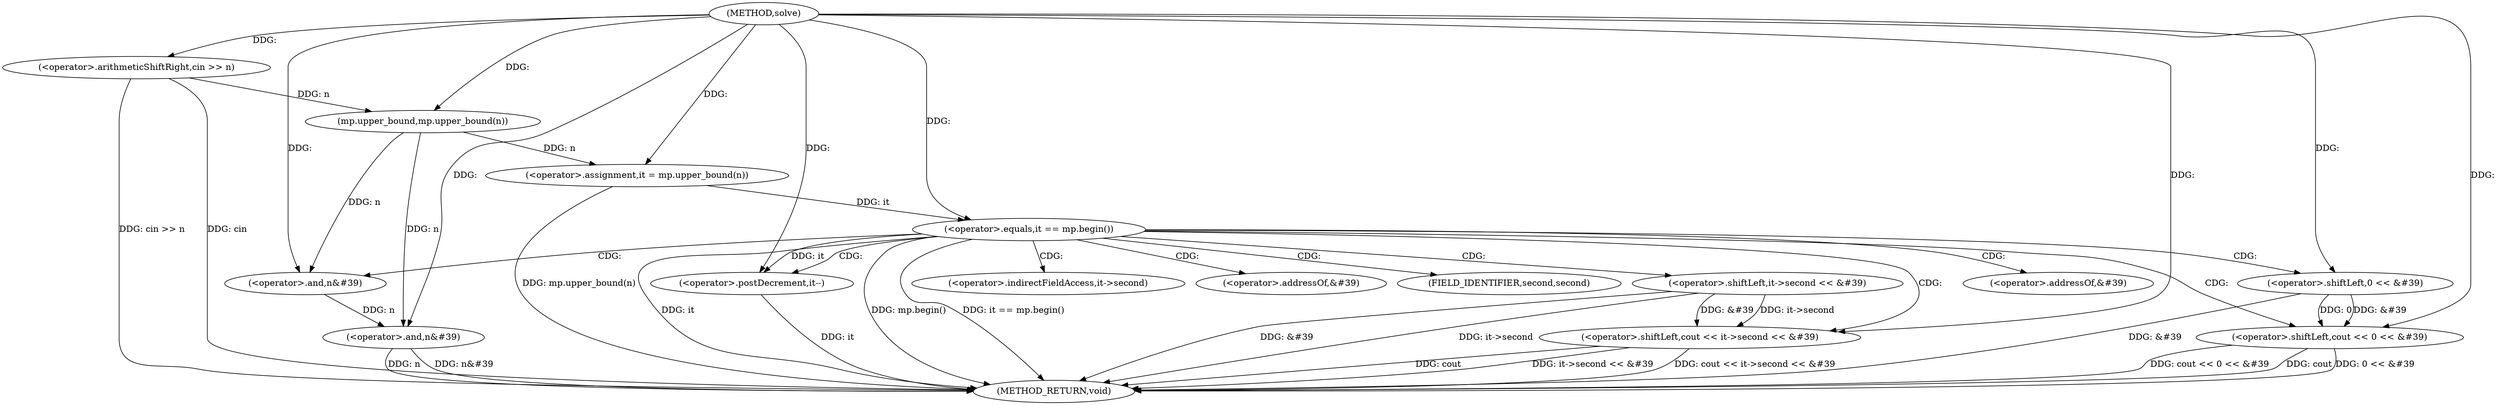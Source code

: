 digraph "solve" {  
"1000229" [label = "(METHOD,solve)" ]
"1000268" [label = "(METHOD_RETURN,void)" ]
"1000232" [label = "(<operator>.arithmeticShiftRight,cin >> n)" ]
"1000236" [label = "(<operator>.assignment,it = mp.upper_bound(n))" ]
"1000265" [label = "(<operator>.and,n&#39)" ]
"1000241" [label = "(<operator>.equals,it == mp.begin())" ]
"1000244" [label = "(<operator>.shiftLeft,cout << 0 << &#39)" ]
"1000238" [label = "(mp.upper_bound,mp.upper_bound(n))" ]
"1000246" [label = "(<operator>.shiftLeft,0 << &#39)" ]
"1000252" [label = "(<operator>.postDecrement,it--)" ]
"1000254" [label = "(<operator>.shiftLeft,cout << it->second << &#39)" ]
"1000262" [label = "(<operator>.and,n&#39)" ]
"1000256" [label = "(<operator>.shiftLeft,it->second << &#39)" ]
"1000248" [label = "(<operator>.addressOf,&#39)" ]
"1000257" [label = "(<operator>.indirectFieldAccess,it->second)" ]
"1000260" [label = "(<operator>.addressOf,&#39)" ]
"1000259" [label = "(FIELD_IDENTIFIER,second,second)" ]
  "1000232" -> "1000268"  [ label = "DDG: cin >> n"] 
  "1000236" -> "1000268"  [ label = "DDG: mp.upper_bound(n)"] 
  "1000241" -> "1000268"  [ label = "DDG: it"] 
  "1000241" -> "1000268"  [ label = "DDG: mp.begin()"] 
  "1000241" -> "1000268"  [ label = "DDG: it == mp.begin()"] 
  "1000252" -> "1000268"  [ label = "DDG: it"] 
  "1000254" -> "1000268"  [ label = "DDG: cout"] 
  "1000256" -> "1000268"  [ label = "DDG: it->second"] 
  "1000256" -> "1000268"  [ label = "DDG: &#39"] 
  "1000254" -> "1000268"  [ label = "DDG: it->second << &#39"] 
  "1000254" -> "1000268"  [ label = "DDG: cout << it->second << &#39"] 
  "1000244" -> "1000268"  [ label = "DDG: cout"] 
  "1000246" -> "1000268"  [ label = "DDG: &#39"] 
  "1000244" -> "1000268"  [ label = "DDG: 0 << &#39"] 
  "1000244" -> "1000268"  [ label = "DDG: cout << 0 << &#39"] 
  "1000265" -> "1000268"  [ label = "DDG: n"] 
  "1000265" -> "1000268"  [ label = "DDG: n&#39"] 
  "1000232" -> "1000268"  [ label = "DDG: cin"] 
  "1000238" -> "1000236"  [ label = "DDG: n"] 
  "1000229" -> "1000232"  [ label = "DDG: "] 
  "1000229" -> "1000236"  [ label = "DDG: "] 
  "1000238" -> "1000265"  [ label = "DDG: n"] 
  "1000262" -> "1000265"  [ label = "DDG: n"] 
  "1000229" -> "1000265"  [ label = "DDG: "] 
  "1000232" -> "1000238"  [ label = "DDG: n"] 
  "1000229" -> "1000238"  [ label = "DDG: "] 
  "1000236" -> "1000241"  [ label = "DDG: it"] 
  "1000229" -> "1000241"  [ label = "DDG: "] 
  "1000229" -> "1000244"  [ label = "DDG: "] 
  "1000246" -> "1000244"  [ label = "DDG: 0"] 
  "1000246" -> "1000244"  [ label = "DDG: &#39"] 
  "1000229" -> "1000246"  [ label = "DDG: "] 
  "1000241" -> "1000252"  [ label = "DDG: it"] 
  "1000229" -> "1000252"  [ label = "DDG: "] 
  "1000229" -> "1000254"  [ label = "DDG: "] 
  "1000256" -> "1000254"  [ label = "DDG: &#39"] 
  "1000256" -> "1000254"  [ label = "DDG: it->second"] 
  "1000238" -> "1000262"  [ label = "DDG: n"] 
  "1000229" -> "1000262"  [ label = "DDG: "] 
  "1000241" -> "1000248"  [ label = "CDG: "] 
  "1000241" -> "1000262"  [ label = "CDG: "] 
  "1000241" -> "1000260"  [ label = "CDG: "] 
  "1000241" -> "1000256"  [ label = "CDG: "] 
  "1000241" -> "1000254"  [ label = "CDG: "] 
  "1000241" -> "1000244"  [ label = "CDG: "] 
  "1000241" -> "1000246"  [ label = "CDG: "] 
  "1000241" -> "1000252"  [ label = "CDG: "] 
  "1000241" -> "1000259"  [ label = "CDG: "] 
  "1000241" -> "1000257"  [ label = "CDG: "] 
}
